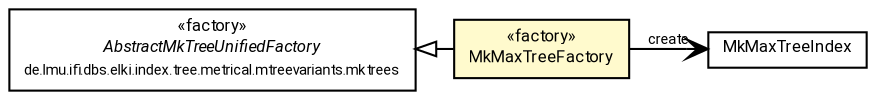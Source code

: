 #!/usr/local/bin/dot
#
# Class diagram 
# Generated by UMLGraph version R5_7_2-60-g0e99a6 (http://www.spinellis.gr/umlgraph/)
#

digraph G {
	graph [fontnames="svg"]
	edge [fontname="Roboto",fontsize=7,labelfontname="Roboto",labelfontsize=7,color="black"];
	node [fontname="Roboto",fontcolor="black",fontsize=8,shape=plaintext,margin=0,width=0,height=0];
	nodesep=0.15;
	ranksep=0.25;
	rankdir=LR;
	// de.lmu.ifi.dbs.elki.index.tree.metrical.mtreevariants.mktrees.mkmax.MkMaxTreeIndex<O>
	c7077320 [label=<<table title="de.lmu.ifi.dbs.elki.index.tree.metrical.mtreevariants.mktrees.mkmax.MkMaxTreeIndex" border="0" cellborder="1" cellspacing="0" cellpadding="2" href="MkMaxTreeIndex.html" target="_parent">
		<tr><td><table border="0" cellspacing="0" cellpadding="1">
		<tr><td align="center" balign="center"> <font face="Roboto">MkMaxTreeIndex</font> </td></tr>
		</table></td></tr>
		</table>>, URL="MkMaxTreeIndex.html"];
	// de.lmu.ifi.dbs.elki.index.tree.metrical.mtreevariants.mktrees.mkmax.MkMaxTreeFactory<O>
	c7077323 [label=<<table title="de.lmu.ifi.dbs.elki.index.tree.metrical.mtreevariants.mktrees.mkmax.MkMaxTreeFactory" border="0" cellborder="1" cellspacing="0" cellpadding="2" bgcolor="lemonChiffon" href="MkMaxTreeFactory.html" target="_parent">
		<tr><td><table border="0" cellspacing="0" cellpadding="1">
		<tr><td align="center" balign="center"> &#171;factory&#187; </td></tr>
		<tr><td align="center" balign="center"> <font face="Roboto">MkMaxTreeFactory</font> </td></tr>
		</table></td></tr>
		</table>>, URL="MkMaxTreeFactory.html"];
	// de.lmu.ifi.dbs.elki.index.tree.metrical.mtreevariants.mktrees.AbstractMkTreeUnifiedFactory<O, N extends de.lmu.ifi.dbs.elki.index.tree.metrical.mtreevariants.AbstractMTreeNode<O, N, E>, E extends de.lmu.ifi.dbs.elki.index.tree.metrical.mtreevariants.MTreeEntry, S extends de.lmu.ifi.dbs.elki.index.tree.metrical.mtreevariants.mktrees.MkTreeSettings<O, N, E>>
	c7077337 [label=<<table title="de.lmu.ifi.dbs.elki.index.tree.metrical.mtreevariants.mktrees.AbstractMkTreeUnifiedFactory" border="0" cellborder="1" cellspacing="0" cellpadding="2" href="../AbstractMkTreeUnifiedFactory.html" target="_parent">
		<tr><td><table border="0" cellspacing="0" cellpadding="1">
		<tr><td align="center" balign="center"> &#171;factory&#187; </td></tr>
		<tr><td align="center" balign="center"> <font face="Roboto"><i>AbstractMkTreeUnifiedFactory</i></font> </td></tr>
		<tr><td align="center" balign="center"> <font face="Roboto" point-size="7.0">de.lmu.ifi.dbs.elki.index.tree.metrical.mtreevariants.mktrees</font> </td></tr>
		</table></td></tr>
		</table>>, URL="../AbstractMkTreeUnifiedFactory.html"];
	// de.lmu.ifi.dbs.elki.index.tree.metrical.mtreevariants.mktrees.mkmax.MkMaxTreeFactory<O> extends de.lmu.ifi.dbs.elki.index.tree.metrical.mtreevariants.mktrees.AbstractMkTreeUnifiedFactory<O, N extends de.lmu.ifi.dbs.elki.index.tree.metrical.mtreevariants.AbstractMTreeNode<O, N, E>, E extends de.lmu.ifi.dbs.elki.index.tree.metrical.mtreevariants.MTreeEntry, S extends de.lmu.ifi.dbs.elki.index.tree.metrical.mtreevariants.mktrees.MkTreeSettings<O, N, E>>
	c7077337 -> c7077323 [arrowtail=empty,dir=back,weight=10];
	// de.lmu.ifi.dbs.elki.index.tree.metrical.mtreevariants.mktrees.mkmax.MkMaxTreeFactory<O> navassoc de.lmu.ifi.dbs.elki.index.tree.metrical.mtreevariants.mktrees.mkmax.MkMaxTreeIndex<O>
	c7077323 -> c7077320 [arrowhead=open,weight=1,label="create"];
}

